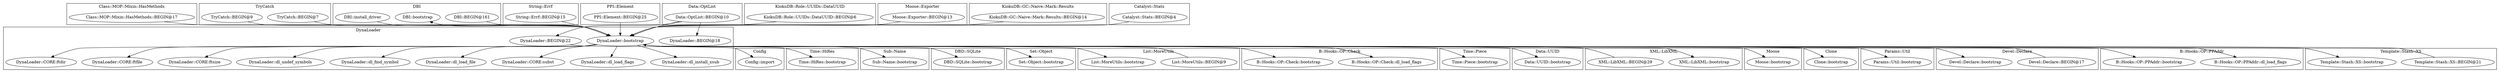 digraph {
graph [overlap=false]
subgraph cluster_Config {
	label="Config";
	"Config::import";
}
subgraph cluster_Class_MOP_Mixin_HasMethods {
	label="Class::MOP::Mixin::HasMethods";
	"Class::MOP::Mixin::HasMethods::BEGIN@17";
}
subgraph cluster_TryCatch {
	label="TryCatch";
	"TryCatch::BEGIN@7";
	"TryCatch::BEGIN@9";
}
subgraph cluster_Time_HiRes {
	label="Time::HiRes";
	"Time::HiRes::bootstrap";
}
subgraph cluster_DynaLoader {
	label="DynaLoader";
	"DynaLoader::CORE:ftfile";
	"DynaLoader::CORE:ftsize";
	"DynaLoader::dl_undef_symbols";
	"DynaLoader::BEGIN@22";
	"DynaLoader::dl_find_symbol";
	"DynaLoader::dl_load_file";
	"DynaLoader::CORE:subst";
	"DynaLoader::BEGIN@18";
	"DynaLoader::dl_load_flags";
	"DynaLoader::dl_install_xsub";
	"DynaLoader::CORE:ftdir";
	"DynaLoader::bootstrap";
}
subgraph cluster_Sub_Name {
	label="Sub::Name";
	"Sub::Name::bootstrap";
}
subgraph cluster_DBD_SQLite {
	label="DBD::SQLite";
	"DBD::SQLite::bootstrap";
}
subgraph cluster_String_Errf {
	label="String::Errf";
	"String::Errf::BEGIN@15";
}
subgraph cluster_Set_Object {
	label="Set::Object";
	"Set::Object::bootstrap";
}
subgraph cluster_List_MoreUtils {
	label="List::MoreUtils";
	"List::MoreUtils::BEGIN@9";
	"List::MoreUtils::bootstrap";
}
subgraph cluster_B_Hooks_OP_Check {
	label="B::Hooks::OP::Check";
	"B::Hooks::OP::Check::dl_load_flags";
	"B::Hooks::OP::Check::bootstrap";
}
subgraph cluster_Time_Piece {
	label="Time::Piece";
	"Time::Piece::bootstrap";
}
subgraph cluster_Data_UUID {
	label="Data::UUID";
	"Data::UUID::bootstrap";
}
subgraph cluster_XML_LibXML {
	label="XML::LibXML";
	"XML::LibXML::bootstrap";
	"XML::LibXML::BEGIN@29";
}
subgraph cluster_Moose {
	label="Moose";
	"Moose::bootstrap";
}
subgraph cluster_PPI_Element {
	label="PPI::Element";
	"PPI::Element::BEGIN@25";
}
subgraph cluster_Clone {
	label="Clone";
	"Clone::bootstrap";
}
subgraph cluster_DBI {
	label="DBI";
	"DBI::install_driver";
	"DBI::BEGIN@161";
	"DBI::bootstrap";
}
subgraph cluster_Data_OptList {
	label="Data::OptList";
	"Data::OptList::BEGIN@10";
}
subgraph cluster_Params_Util {
	label="Params::Util";
	"Params::Util::bootstrap";
}
subgraph cluster_Devel_Declare {
	label="Devel::Declare";
	"Devel::Declare::BEGIN@17";
	"Devel::Declare::bootstrap";
}
subgraph cluster_KiokuDB_Role_UUIDs_DataUUID {
	label="KiokuDB::Role::UUIDs::DataUUID";
	"KiokuDB::Role::UUIDs::DataUUID::BEGIN@6";
}
subgraph cluster_B_Hooks_OP_PPAddr {
	label="B::Hooks::OP::PPAddr";
	"B::Hooks::OP::PPAddr::dl_load_flags";
	"B::Hooks::OP::PPAddr::bootstrap";
}
subgraph cluster_Moose_Exporter {
	label="Moose::Exporter";
	"Moose::Exporter::BEGIN@13";
}
subgraph cluster_KiokuDB_GC_Naive_Mark_Results {
	label="KiokuDB::GC::Naive::Mark::Results";
	"KiokuDB::GC::Naive::Mark::Results::BEGIN@14";
}
subgraph cluster_Catalyst_Stats {
	label="Catalyst::Stats";
	"Catalyst::Stats::BEGIN@4";
}
subgraph cluster_Template_Stash_XS {
	label="Template::Stash::XS";
	"Template::Stash::XS::BEGIN@21";
	"Template::Stash::XS::bootstrap";
}
"DynaLoader::bootstrap" -> "B::Hooks::OP::Check::dl_load_flags";
"DynaLoader::bootstrap" -> "Set::Object::bootstrap";
"DynaLoader::bootstrap" -> "Time::HiRes::bootstrap";
"DynaLoader::bootstrap" -> "DynaLoader::CORE:subst";
"DynaLoader::bootstrap" -> "DynaLoader::dl_install_xsub";
"DynaLoader::bootstrap" -> "Moose::bootstrap";
"DynaLoader::bootstrap" -> "B::Hooks::OP::PPAddr::dl_load_flags";
"DynaLoader::bootstrap" -> "Sub::Name::bootstrap";
"DynaLoader::bootstrap" -> "Clone::bootstrap";
"Data::OptList::BEGIN@10" -> "DynaLoader::BEGIN@18";
"DynaLoader::bootstrap" -> "DynaLoader::CORE:ftsize";
"DynaLoader::bootstrap" -> "DBI::bootstrap";
"DynaLoader::bootstrap" -> "B::Hooks::OP::PPAddr::bootstrap";
"DynaLoader::bootstrap" -> "Params::Util::bootstrap";
"DynaLoader::bootstrap" -> "DynaLoader::CORE:ftdir";
"DynaLoader::bootstrap" -> "XML::LibXML::bootstrap";
"DynaLoader::bootstrap" -> "List::MoreUtils::bootstrap";
"DynaLoader::bootstrap" -> "Devel::Declare::bootstrap";
"DynaLoader::bootstrap" -> "B::Hooks::OP::Check::bootstrap";
"DynaLoader::bootstrap" -> "Time::Piece::bootstrap";
"DynaLoader::bootstrap" -> "Data::UUID::bootstrap";
"DynaLoader::bootstrap" -> "Template::Stash::XS::bootstrap";
"DynaLoader::BEGIN@22" -> "Config::import";
"DynaLoader::bootstrap" -> "DynaLoader::dl_load_flags";
"DynaLoader::bootstrap" -> "DynaLoader::dl_load_file";
"DynaLoader::bootstrap" -> "DBD::SQLite::bootstrap";
"DynaLoader::bootstrap" -> "DynaLoader::dl_find_symbol";
"Class::MOP::Mixin::HasMethods::BEGIN@17" -> "DynaLoader::bootstrap";
"Catalyst::Stats::BEGIN@4" -> "DynaLoader::bootstrap";
"PPI::Element::BEGIN@25" -> "DynaLoader::bootstrap";
"DBI::BEGIN@161" -> "DynaLoader::bootstrap";
"KiokuDB::Role::UUIDs::DataUUID::BEGIN@6" -> "DynaLoader::bootstrap";
"TryCatch::BEGIN@7" -> "DynaLoader::bootstrap";
"Data::OptList::BEGIN@10" -> "DynaLoader::bootstrap";
"DBI::install_driver" -> "DynaLoader::bootstrap";
"TryCatch::BEGIN@9" -> "DynaLoader::bootstrap";
"Template::Stash::XS::BEGIN@21" -> "DynaLoader::bootstrap";
"Devel::Declare::BEGIN@17" -> "DynaLoader::bootstrap";
"KiokuDB::GC::Naive::Mark::Results::BEGIN@14" -> "DynaLoader::bootstrap";
"String::Errf::BEGIN@15" -> "DynaLoader::bootstrap";
"List::MoreUtils::BEGIN@9" -> "DynaLoader::bootstrap";
"XML::LibXML::BEGIN@29" -> "DynaLoader::bootstrap";
"Moose::Exporter::BEGIN@13" -> "DynaLoader::bootstrap";
"DynaLoader::bootstrap" -> "DynaLoader::dl_undef_symbols";
"DynaLoader::bootstrap" -> "DynaLoader::CORE:ftfile";
"Data::OptList::BEGIN@10" -> "DynaLoader::BEGIN@22";
}

